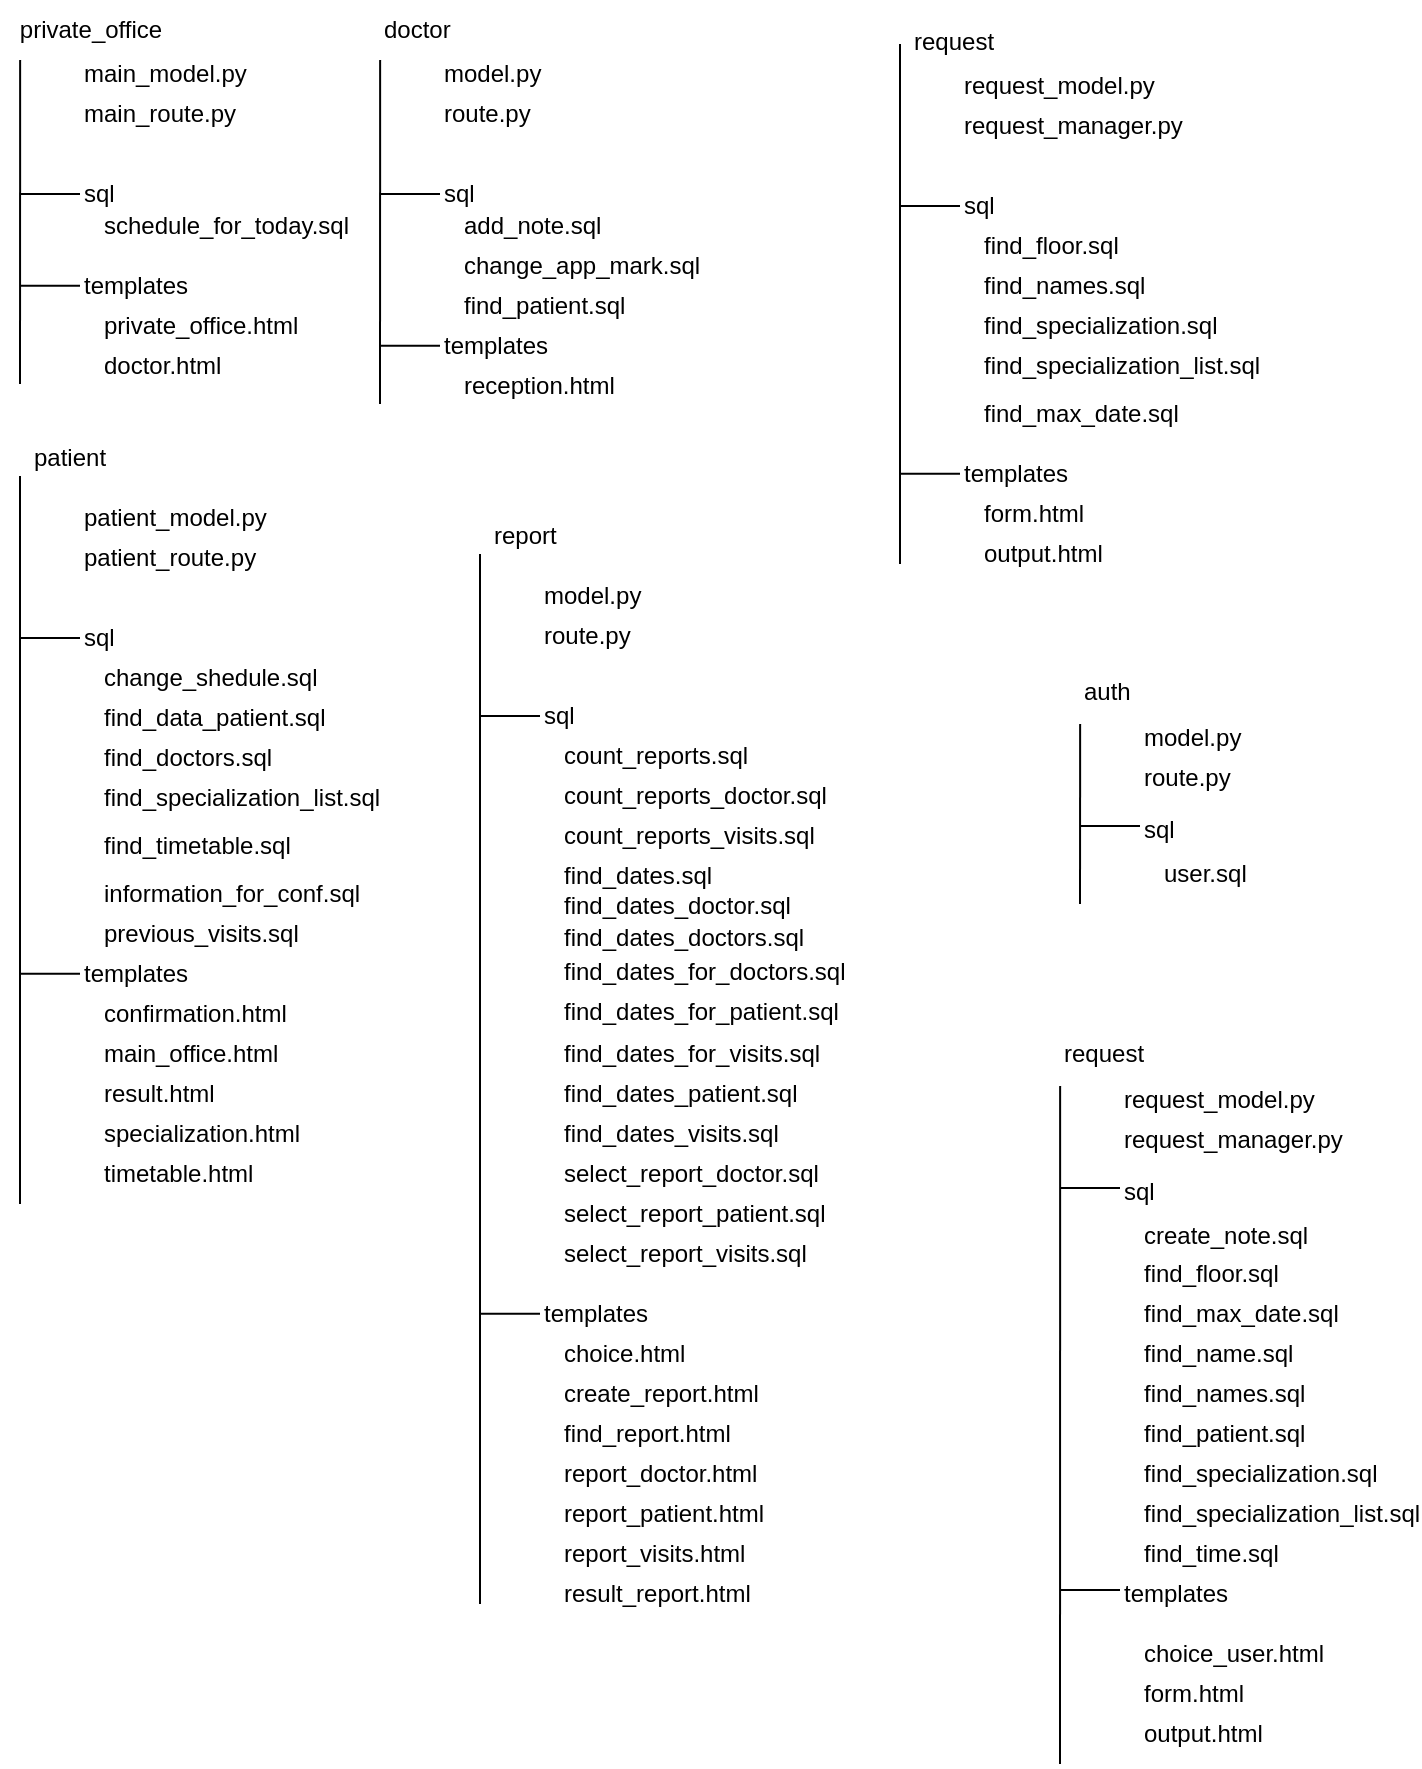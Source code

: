 <mxfile version="24.7.17">
  <diagram name="Страница — 1" id="b2QhGoErw-fwLH9SjXX8">
    <mxGraphModel dx="890" dy="428" grid="1" gridSize="10" guides="1" tooltips="1" connect="1" arrows="1" fold="1" page="1" pageScale="1" pageWidth="827" pageHeight="1169" math="0" shadow="0">
      <root>
        <mxCell id="0" />
        <mxCell id="1" parent="0" />
        <mxCell id="WtxfOhYI_u1OU4hZM9zb-1" value="private_office" style="text;html=1;align=center;verticalAlign=middle;resizable=0;points=[];autosize=1;strokeColor=none;fillColor=none;" parent="1" vertex="1">
          <mxGeometry x="30" y="78" width="90" height="30" as="geometry" />
        </mxCell>
        <mxCell id="WtxfOhYI_u1OU4hZM9zb-2" value="" style="endArrow=none;html=1;rounded=0;entryX=0.012;entryY=1.026;entryDx=0;entryDy=0;entryPerimeter=0;" parent="1" edge="1">
          <mxGeometry width="50" height="50" relative="1" as="geometry">
            <mxPoint x="40" y="270" as="sourcePoint" />
            <mxPoint x="40.08" y="108.0" as="targetPoint" />
          </mxGeometry>
        </mxCell>
        <mxCell id="WtxfOhYI_u1OU4hZM9zb-3" value="main_model.py" style="text;html=1;align=left;verticalAlign=middle;whiteSpace=wrap;rounded=0;" parent="1" vertex="1">
          <mxGeometry x="70" y="100" width="60" height="30" as="geometry" />
        </mxCell>
        <mxCell id="WtxfOhYI_u1OU4hZM9zb-4" value="main_route.py" style="text;html=1;align=left;verticalAlign=middle;whiteSpace=wrap;rounded=0;" parent="1" vertex="1">
          <mxGeometry x="70" y="120" width="60" height="30" as="geometry" />
        </mxCell>
        <mxCell id="WtxfOhYI_u1OU4hZM9zb-6" value="sql" style="text;html=1;align=left;verticalAlign=middle;whiteSpace=wrap;rounded=0;" parent="1" vertex="1">
          <mxGeometry x="70" y="160" width="60" height="30" as="geometry" />
        </mxCell>
        <mxCell id="WtxfOhYI_u1OU4hZM9zb-8" value="" style="endArrow=none;html=1;rounded=0;entryX=0;entryY=0.5;entryDx=0;entryDy=0;" parent="1" target="WtxfOhYI_u1OU4hZM9zb-6" edge="1">
          <mxGeometry width="50" height="50" relative="1" as="geometry">
            <mxPoint x="40" y="175" as="sourcePoint" />
            <mxPoint x="150" y="160" as="targetPoint" />
          </mxGeometry>
        </mxCell>
        <mxCell id="WtxfOhYI_u1OU4hZM9zb-9" value="add_note.sql" style="text;html=1;align=left;verticalAlign=middle;whiteSpace=wrap;rounded=0;" parent="1" vertex="1">
          <mxGeometry x="260" y="176" width="60" height="30" as="geometry" />
        </mxCell>
        <mxCell id="WtxfOhYI_u1OU4hZM9zb-10" value="change_app_mark.sql" style="text;html=1;align=left;verticalAlign=middle;whiteSpace=wrap;rounded=0;" parent="1" vertex="1">
          <mxGeometry x="260" y="196" width="60" height="30" as="geometry" />
        </mxCell>
        <mxCell id="WtxfOhYI_u1OU4hZM9zb-11" value="find_patient.sql" style="text;html=1;align=left;verticalAlign=middle;whiteSpace=wrap;rounded=0;" parent="1" vertex="1">
          <mxGeometry x="260" y="216" width="60" height="30" as="geometry" />
        </mxCell>
        <mxCell id="WtxfOhYI_u1OU4hZM9zb-12" value="schedule_for_today.sql" style="text;html=1;align=left;verticalAlign=middle;whiteSpace=wrap;rounded=0;" parent="1" vertex="1">
          <mxGeometry x="80" y="176" width="60" height="30" as="geometry" />
        </mxCell>
        <mxCell id="WtxfOhYI_u1OU4hZM9zb-14" value="templates" style="text;html=1;align=left;verticalAlign=middle;whiteSpace=wrap;rounded=0;" parent="1" vertex="1">
          <mxGeometry x="70" y="206" width="60" height="30" as="geometry" />
        </mxCell>
        <mxCell id="WtxfOhYI_u1OU4hZM9zb-15" value="" style="endArrow=none;html=1;rounded=0;entryX=0;entryY=0.5;entryDx=0;entryDy=0;" parent="1" edge="1">
          <mxGeometry width="50" height="50" relative="1" as="geometry">
            <mxPoint x="40" y="220.83" as="sourcePoint" />
            <mxPoint x="70" y="220.83" as="targetPoint" />
          </mxGeometry>
        </mxCell>
        <mxCell id="WtxfOhYI_u1OU4hZM9zb-16" value="private_office.html" style="text;html=1;align=left;verticalAlign=middle;whiteSpace=wrap;rounded=0;" parent="1" vertex="1">
          <mxGeometry x="80" y="226" width="60" height="30" as="geometry" />
        </mxCell>
        <mxCell id="WtxfOhYI_u1OU4hZM9zb-17" value="reception.html" style="text;html=1;align=left;verticalAlign=middle;whiteSpace=wrap;rounded=0;" parent="1" vertex="1">
          <mxGeometry x="260" y="256" width="60" height="30" as="geometry" />
        </mxCell>
        <mxCell id="3Fsom1ub5xNi20Y5iwQo-1" value="request" style="text;html=1;align=left;verticalAlign=middle;resizable=0;points=[];autosize=1;strokeColor=none;fillColor=none;" parent="1" vertex="1">
          <mxGeometry x="485" y="84" width="60" height="30" as="geometry" />
        </mxCell>
        <mxCell id="3Fsom1ub5xNi20Y5iwQo-2" value="" style="endArrow=none;html=1;rounded=0;" parent="1" edge="1">
          <mxGeometry width="50" height="50" relative="1" as="geometry">
            <mxPoint x="480" y="360" as="sourcePoint" />
            <mxPoint x="480" y="100" as="targetPoint" />
          </mxGeometry>
        </mxCell>
        <mxCell id="3Fsom1ub5xNi20Y5iwQo-3" value="request_model.py" style="text;html=1;align=left;verticalAlign=middle;whiteSpace=wrap;rounded=0;" parent="1" vertex="1">
          <mxGeometry x="510" y="106" width="60" height="30" as="geometry" />
        </mxCell>
        <mxCell id="3Fsom1ub5xNi20Y5iwQo-4" value="request_manager.py" style="text;html=1;align=left;verticalAlign=middle;whiteSpace=wrap;rounded=0;" parent="1" vertex="1">
          <mxGeometry x="510" y="126" width="60" height="30" as="geometry" />
        </mxCell>
        <mxCell id="3Fsom1ub5xNi20Y5iwQo-6" value="sql" style="text;html=1;align=left;verticalAlign=middle;whiteSpace=wrap;rounded=0;" parent="1" vertex="1">
          <mxGeometry x="510" y="166" width="60" height="30" as="geometry" />
        </mxCell>
        <mxCell id="3Fsom1ub5xNi20Y5iwQo-7" value="" style="endArrow=none;html=1;rounded=0;entryX=0;entryY=0.5;entryDx=0;entryDy=0;" parent="1" target="3Fsom1ub5xNi20Y5iwQo-6" edge="1">
          <mxGeometry width="50" height="50" relative="1" as="geometry">
            <mxPoint x="480" y="181" as="sourcePoint" />
            <mxPoint x="590" y="166" as="targetPoint" />
          </mxGeometry>
        </mxCell>
        <mxCell id="3Fsom1ub5xNi20Y5iwQo-8" value="find_floor.sql" style="text;html=1;align=left;verticalAlign=middle;whiteSpace=wrap;rounded=0;" parent="1" vertex="1">
          <mxGeometry x="520" y="186" width="60" height="30" as="geometry" />
        </mxCell>
        <mxCell id="3Fsom1ub5xNi20Y5iwQo-9" value="find_names.sql" style="text;html=1;align=left;verticalAlign=middle;whiteSpace=wrap;rounded=0;" parent="1" vertex="1">
          <mxGeometry x="520" y="206" width="60" height="30" as="geometry" />
        </mxCell>
        <mxCell id="3Fsom1ub5xNi20Y5iwQo-10" value="find_specialization.sql" style="text;html=1;align=left;verticalAlign=middle;whiteSpace=wrap;rounded=0;" parent="1" vertex="1">
          <mxGeometry x="520" y="226" width="60" height="30" as="geometry" />
        </mxCell>
        <mxCell id="3Fsom1ub5xNi20Y5iwQo-11" value="find_specialization_list.sql" style="text;html=1;align=left;verticalAlign=middle;whiteSpace=wrap;rounded=0;" parent="1" vertex="1">
          <mxGeometry x="520" y="246" width="60" height="30" as="geometry" />
        </mxCell>
        <mxCell id="3Fsom1ub5xNi20Y5iwQo-12" value="templates" style="text;html=1;align=left;verticalAlign=middle;whiteSpace=wrap;rounded=0;" parent="1" vertex="1">
          <mxGeometry x="510" y="300" width="60" height="30" as="geometry" />
        </mxCell>
        <mxCell id="3Fsom1ub5xNi20Y5iwQo-13" value="" style="endArrow=none;html=1;rounded=0;entryX=0;entryY=0.5;entryDx=0;entryDy=0;" parent="1" edge="1">
          <mxGeometry width="50" height="50" relative="1" as="geometry">
            <mxPoint x="480" y="314.83" as="sourcePoint" />
            <mxPoint x="510" y="314.83" as="targetPoint" />
          </mxGeometry>
        </mxCell>
        <mxCell id="3Fsom1ub5xNi20Y5iwQo-14" value="form.html" style="text;html=1;align=left;verticalAlign=middle;whiteSpace=wrap;rounded=0;" parent="1" vertex="1">
          <mxGeometry x="520" y="320" width="60" height="30" as="geometry" />
        </mxCell>
        <mxCell id="3Fsom1ub5xNi20Y5iwQo-15" value="output.html" style="text;html=1;align=left;verticalAlign=middle;whiteSpace=wrap;rounded=0;" parent="1" vertex="1">
          <mxGeometry x="520" y="340" width="60" height="30" as="geometry" />
        </mxCell>
        <mxCell id="3Fsom1ub5xNi20Y5iwQo-16" value="find_max_date.sql" style="text;html=1;align=left;verticalAlign=middle;whiteSpace=wrap;rounded=0;" parent="1" vertex="1">
          <mxGeometry x="520" y="270" width="60" height="30" as="geometry" />
        </mxCell>
        <mxCell id="y3Shj-SjCK9T77kXARJf-1" value="doctor.html" style="text;html=1;align=left;verticalAlign=middle;whiteSpace=wrap;rounded=0;" parent="1" vertex="1">
          <mxGeometry x="80" y="246" width="60" height="30" as="geometry" />
        </mxCell>
        <mxCell id="y3Shj-SjCK9T77kXARJf-2" value="doctor" style="text;html=1;align=left;verticalAlign=middle;resizable=0;points=[];autosize=1;strokeColor=none;fillColor=none;" parent="1" vertex="1">
          <mxGeometry x="220" y="78" width="60" height="30" as="geometry" />
        </mxCell>
        <mxCell id="y3Shj-SjCK9T77kXARJf-3" value="" style="endArrow=none;html=1;rounded=0;entryX=0.012;entryY=1.026;entryDx=0;entryDy=0;entryPerimeter=0;" parent="1" edge="1">
          <mxGeometry width="50" height="50" relative="1" as="geometry">
            <mxPoint x="220" y="280" as="sourcePoint" />
            <mxPoint x="220.08" y="108.0" as="targetPoint" />
          </mxGeometry>
        </mxCell>
        <mxCell id="y3Shj-SjCK9T77kXARJf-4" value="model.py" style="text;html=1;align=left;verticalAlign=middle;whiteSpace=wrap;rounded=0;" parent="1" vertex="1">
          <mxGeometry x="250" y="100" width="60" height="30" as="geometry" />
        </mxCell>
        <mxCell id="y3Shj-SjCK9T77kXARJf-5" value="route.py" style="text;html=1;align=left;verticalAlign=middle;whiteSpace=wrap;rounded=0;" parent="1" vertex="1">
          <mxGeometry x="250" y="120" width="60" height="30" as="geometry" />
        </mxCell>
        <mxCell id="y3Shj-SjCK9T77kXARJf-7" value="sql" style="text;html=1;align=left;verticalAlign=middle;whiteSpace=wrap;rounded=0;" parent="1" vertex="1">
          <mxGeometry x="250" y="160" width="60" height="30" as="geometry" />
        </mxCell>
        <mxCell id="y3Shj-SjCK9T77kXARJf-8" value="" style="endArrow=none;html=1;rounded=0;entryX=0;entryY=0.5;entryDx=0;entryDy=0;" parent="1" target="y3Shj-SjCK9T77kXARJf-7" edge="1">
          <mxGeometry width="50" height="50" relative="1" as="geometry">
            <mxPoint x="220" y="175" as="sourcePoint" />
            <mxPoint x="330" y="160" as="targetPoint" />
          </mxGeometry>
        </mxCell>
        <mxCell id="y3Shj-SjCK9T77kXARJf-14" value="templates" style="text;html=1;align=left;verticalAlign=middle;whiteSpace=wrap;rounded=0;" parent="1" vertex="1">
          <mxGeometry x="250" y="236" width="60" height="30" as="geometry" />
        </mxCell>
        <mxCell id="y3Shj-SjCK9T77kXARJf-15" value="" style="endArrow=none;html=1;rounded=0;entryX=0;entryY=0.5;entryDx=0;entryDy=0;" parent="1" edge="1">
          <mxGeometry width="50" height="50" relative="1" as="geometry">
            <mxPoint x="220" y="250.83" as="sourcePoint" />
            <mxPoint x="250" y="250.83" as="targetPoint" />
          </mxGeometry>
        </mxCell>
        <mxCell id="y3Shj-SjCK9T77kXARJf-17" value="patient" style="text;html=1;align=left;verticalAlign=middle;resizable=0;points=[];autosize=1;strokeColor=none;fillColor=none;" parent="1" vertex="1">
          <mxGeometry x="45" y="292" width="60" height="30" as="geometry" />
        </mxCell>
        <mxCell id="y3Shj-SjCK9T77kXARJf-18" value="" style="endArrow=none;html=1;rounded=0;" parent="1" edge="1">
          <mxGeometry width="50" height="50" relative="1" as="geometry">
            <mxPoint x="40" y="680" as="sourcePoint" />
            <mxPoint x="40" y="316" as="targetPoint" />
          </mxGeometry>
        </mxCell>
        <mxCell id="y3Shj-SjCK9T77kXARJf-19" value="patient_model.py" style="text;html=1;align=left;verticalAlign=middle;whiteSpace=wrap;rounded=0;" parent="1" vertex="1">
          <mxGeometry x="70" y="322" width="60" height="30" as="geometry" />
        </mxCell>
        <mxCell id="y3Shj-SjCK9T77kXARJf-20" value="patient_route.py" style="text;html=1;align=left;verticalAlign=middle;whiteSpace=wrap;rounded=0;" parent="1" vertex="1">
          <mxGeometry x="70" y="342" width="60" height="30" as="geometry" />
        </mxCell>
        <mxCell id="y3Shj-SjCK9T77kXARJf-22" value="sql" style="text;html=1;align=left;verticalAlign=middle;whiteSpace=wrap;rounded=0;" parent="1" vertex="1">
          <mxGeometry x="70" y="382" width="60" height="30" as="geometry" />
        </mxCell>
        <mxCell id="y3Shj-SjCK9T77kXARJf-23" value="" style="endArrow=none;html=1;rounded=0;entryX=0;entryY=0.5;entryDx=0;entryDy=0;" parent="1" target="y3Shj-SjCK9T77kXARJf-22" edge="1">
          <mxGeometry width="50" height="50" relative="1" as="geometry">
            <mxPoint x="40" y="397" as="sourcePoint" />
            <mxPoint x="150" y="382" as="targetPoint" />
          </mxGeometry>
        </mxCell>
        <mxCell id="y3Shj-SjCK9T77kXARJf-24" value="change_shedule.sql" style="text;html=1;align=left;verticalAlign=middle;whiteSpace=wrap;rounded=0;" parent="1" vertex="1">
          <mxGeometry x="80" y="402" width="60" height="30" as="geometry" />
        </mxCell>
        <mxCell id="y3Shj-SjCK9T77kXARJf-25" value="find_data_patient.sql" style="text;html=1;align=left;verticalAlign=middle;whiteSpace=wrap;rounded=0;" parent="1" vertex="1">
          <mxGeometry x="80" y="422" width="60" height="30" as="geometry" />
        </mxCell>
        <mxCell id="y3Shj-SjCK9T77kXARJf-26" value="find_doctors.sql" style="text;html=1;align=left;verticalAlign=middle;whiteSpace=wrap;rounded=0;" parent="1" vertex="1">
          <mxGeometry x="80" y="442" width="60" height="30" as="geometry" />
        </mxCell>
        <mxCell id="y3Shj-SjCK9T77kXARJf-27" value="find_specialization_list.sql" style="text;html=1;align=left;verticalAlign=middle;whiteSpace=wrap;rounded=0;" parent="1" vertex="1">
          <mxGeometry x="80" y="462" width="60" height="30" as="geometry" />
        </mxCell>
        <mxCell id="y3Shj-SjCK9T77kXARJf-28" value="templates" style="text;html=1;align=left;verticalAlign=middle;whiteSpace=wrap;rounded=0;" parent="1" vertex="1">
          <mxGeometry x="70" y="550" width="60" height="30" as="geometry" />
        </mxCell>
        <mxCell id="y3Shj-SjCK9T77kXARJf-29" value="" style="endArrow=none;html=1;rounded=0;entryX=0;entryY=0.5;entryDx=0;entryDy=0;" parent="1" edge="1">
          <mxGeometry width="50" height="50" relative="1" as="geometry">
            <mxPoint x="40" y="564.83" as="sourcePoint" />
            <mxPoint x="70" y="564.83" as="targetPoint" />
          </mxGeometry>
        </mxCell>
        <mxCell id="y3Shj-SjCK9T77kXARJf-30" value="confirmation.html" style="text;html=1;align=left;verticalAlign=middle;whiteSpace=wrap;rounded=0;" parent="1" vertex="1">
          <mxGeometry x="80" y="570" width="60" height="30" as="geometry" />
        </mxCell>
        <mxCell id="y3Shj-SjCK9T77kXARJf-31" value="main_office.html" style="text;html=1;align=left;verticalAlign=middle;whiteSpace=wrap;rounded=0;" parent="1" vertex="1">
          <mxGeometry x="80" y="590" width="60" height="30" as="geometry" />
        </mxCell>
        <mxCell id="y3Shj-SjCK9T77kXARJf-32" value="find_timetable.sql" style="text;html=1;align=left;verticalAlign=middle;whiteSpace=wrap;rounded=0;" parent="1" vertex="1">
          <mxGeometry x="80" y="486" width="60" height="30" as="geometry" />
        </mxCell>
        <mxCell id="y3Shj-SjCK9T77kXARJf-33" value="information_for_conf.sql" style="text;html=1;align=left;verticalAlign=middle;whiteSpace=wrap;rounded=0;" parent="1" vertex="1">
          <mxGeometry x="80" y="510" width="60" height="30" as="geometry" />
        </mxCell>
        <mxCell id="y3Shj-SjCK9T77kXARJf-34" value="previous_visits.sql" style="text;html=1;align=left;verticalAlign=middle;whiteSpace=wrap;rounded=0;" parent="1" vertex="1">
          <mxGeometry x="80" y="530" width="60" height="30" as="geometry" />
        </mxCell>
        <mxCell id="y3Shj-SjCK9T77kXARJf-35" value="result.html" style="text;html=1;align=left;verticalAlign=middle;whiteSpace=wrap;rounded=0;" parent="1" vertex="1">
          <mxGeometry x="80" y="610" width="60" height="30" as="geometry" />
        </mxCell>
        <mxCell id="y3Shj-SjCK9T77kXARJf-36" value="specialization.html" style="text;html=1;align=left;verticalAlign=middle;whiteSpace=wrap;rounded=0;" parent="1" vertex="1">
          <mxGeometry x="80" y="630" width="60" height="30" as="geometry" />
        </mxCell>
        <mxCell id="y3Shj-SjCK9T77kXARJf-37" value="timetable.html" style="text;html=1;align=left;verticalAlign=middle;whiteSpace=wrap;rounded=0;" parent="1" vertex="1">
          <mxGeometry x="80" y="650" width="60" height="30" as="geometry" />
        </mxCell>
        <mxCell id="Vc6HBuf8mJernXU0AR-d-1" value="report" style="text;html=1;align=left;verticalAlign=middle;resizable=0;points=[];autosize=1;strokeColor=none;fillColor=none;" parent="1" vertex="1">
          <mxGeometry x="275" y="331" width="50" height="30" as="geometry" />
        </mxCell>
        <mxCell id="Vc6HBuf8mJernXU0AR-d-2" value="" style="endArrow=none;html=1;rounded=0;" parent="1" edge="1">
          <mxGeometry width="50" height="50" relative="1" as="geometry">
            <mxPoint x="270" y="880" as="sourcePoint" />
            <mxPoint x="270" y="355" as="targetPoint" />
          </mxGeometry>
        </mxCell>
        <mxCell id="Vc6HBuf8mJernXU0AR-d-3" value="model.py" style="text;html=1;align=left;verticalAlign=middle;whiteSpace=wrap;rounded=0;" parent="1" vertex="1">
          <mxGeometry x="300" y="361" width="60" height="30" as="geometry" />
        </mxCell>
        <mxCell id="Vc6HBuf8mJernXU0AR-d-4" value="route.py" style="text;html=1;align=left;verticalAlign=middle;whiteSpace=wrap;rounded=0;" parent="1" vertex="1">
          <mxGeometry x="300" y="381" width="60" height="30" as="geometry" />
        </mxCell>
        <mxCell id="Vc6HBuf8mJernXU0AR-d-6" value="sql" style="text;html=1;align=left;verticalAlign=middle;whiteSpace=wrap;rounded=0;" parent="1" vertex="1">
          <mxGeometry x="300" y="421" width="60" height="30" as="geometry" />
        </mxCell>
        <mxCell id="Vc6HBuf8mJernXU0AR-d-7" value="" style="endArrow=none;html=1;rounded=0;entryX=0;entryY=0.5;entryDx=0;entryDy=0;" parent="1" target="Vc6HBuf8mJernXU0AR-d-6" edge="1">
          <mxGeometry width="50" height="50" relative="1" as="geometry">
            <mxPoint x="270" y="436" as="sourcePoint" />
            <mxPoint x="380" y="421" as="targetPoint" />
          </mxGeometry>
        </mxCell>
        <mxCell id="Vc6HBuf8mJernXU0AR-d-8" value="count_reports.sql" style="text;html=1;align=left;verticalAlign=middle;whiteSpace=wrap;rounded=0;" parent="1" vertex="1">
          <mxGeometry x="310" y="441" width="60" height="30" as="geometry" />
        </mxCell>
        <mxCell id="Vc6HBuf8mJernXU0AR-d-9" value="count_reports_doctor.sql" style="text;html=1;align=left;verticalAlign=middle;whiteSpace=wrap;rounded=0;" parent="1" vertex="1">
          <mxGeometry x="310" y="461" width="60" height="30" as="geometry" />
        </mxCell>
        <mxCell id="Vc6HBuf8mJernXU0AR-d-10" value="count_reports_visits.sql" style="text;html=1;align=left;verticalAlign=middle;whiteSpace=wrap;rounded=0;" parent="1" vertex="1">
          <mxGeometry x="310" y="481" width="60" height="30" as="geometry" />
        </mxCell>
        <mxCell id="Vc6HBuf8mJernXU0AR-d-11" value="find_dates.sql" style="text;html=1;align=left;verticalAlign=middle;whiteSpace=wrap;rounded=0;" parent="1" vertex="1">
          <mxGeometry x="310" y="501" width="60" height="30" as="geometry" />
        </mxCell>
        <mxCell id="Vc6HBuf8mJernXU0AR-d-12" value="templates" style="text;html=1;align=left;verticalAlign=middle;whiteSpace=wrap;rounded=0;" parent="1" vertex="1">
          <mxGeometry x="300" y="720" width="60" height="30" as="geometry" />
        </mxCell>
        <mxCell id="Vc6HBuf8mJernXU0AR-d-13" value="" style="endArrow=none;html=1;rounded=0;entryX=0;entryY=0.5;entryDx=0;entryDy=0;" parent="1" edge="1">
          <mxGeometry width="50" height="50" relative="1" as="geometry">
            <mxPoint x="270" y="734.83" as="sourcePoint" />
            <mxPoint x="300" y="734.83" as="targetPoint" />
          </mxGeometry>
        </mxCell>
        <mxCell id="Vc6HBuf8mJernXU0AR-d-14" value="choice.html" style="text;html=1;align=left;verticalAlign=middle;whiteSpace=wrap;rounded=0;" parent="1" vertex="1">
          <mxGeometry x="310" y="740" width="60" height="30" as="geometry" />
        </mxCell>
        <mxCell id="Vc6HBuf8mJernXU0AR-d-15" value="create_report.html" style="text;html=1;align=left;verticalAlign=middle;whiteSpace=wrap;rounded=0;" parent="1" vertex="1">
          <mxGeometry x="310" y="760" width="60" height="30" as="geometry" />
        </mxCell>
        <mxCell id="Vc6HBuf8mJernXU0AR-d-16" value="find_dates_doctor.sql" style="text;html=1;align=left;verticalAlign=middle;whiteSpace=wrap;rounded=0;" parent="1" vertex="1">
          <mxGeometry x="310" y="516" width="60" height="30" as="geometry" />
        </mxCell>
        <mxCell id="Vc6HBuf8mJernXU0AR-d-17" value="find_dates_for_doctors.sql" style="text;html=1;align=left;verticalAlign=middle;whiteSpace=wrap;rounded=0;" parent="1" vertex="1">
          <mxGeometry x="310" y="549" width="60" height="30" as="geometry" />
        </mxCell>
        <mxCell id="Vc6HBuf8mJernXU0AR-d-18" value="find_dates_for_patient.sql" style="text;html=1;align=left;verticalAlign=middle;whiteSpace=wrap;rounded=0;" parent="1" vertex="1">
          <mxGeometry x="310" y="569" width="60" height="30" as="geometry" />
        </mxCell>
        <mxCell id="Vc6HBuf8mJernXU0AR-d-19" value="find_report.html" style="text;html=1;align=left;verticalAlign=middle;whiteSpace=wrap;rounded=0;" parent="1" vertex="1">
          <mxGeometry x="310" y="780" width="60" height="30" as="geometry" />
        </mxCell>
        <mxCell id="Vc6HBuf8mJernXU0AR-d-20" value="report_doctor.html" style="text;html=1;align=left;verticalAlign=middle;whiteSpace=wrap;rounded=0;" parent="1" vertex="1">
          <mxGeometry x="310" y="800" width="60" height="30" as="geometry" />
        </mxCell>
        <mxCell id="Vc6HBuf8mJernXU0AR-d-22" value="find_dates_for_visits.sql" style="text;html=1;align=left;verticalAlign=middle;whiteSpace=wrap;rounded=0;" parent="1" vertex="1">
          <mxGeometry x="310" y="590" width="60" height="30" as="geometry" />
        </mxCell>
        <mxCell id="Vc6HBuf8mJernXU0AR-d-23" value="find_dates_patient.sql" style="text;html=1;align=left;verticalAlign=middle;whiteSpace=wrap;rounded=0;" parent="1" vertex="1">
          <mxGeometry x="310" y="610" width="60" height="30" as="geometry" />
        </mxCell>
        <mxCell id="Vc6HBuf8mJernXU0AR-d-24" value="find_dates_visits.sql" style="text;html=1;align=left;verticalAlign=middle;whiteSpace=wrap;rounded=0;" parent="1" vertex="1">
          <mxGeometry x="310" y="630" width="60" height="30" as="geometry" />
        </mxCell>
        <mxCell id="Vc6HBuf8mJernXU0AR-d-25" value="select_report_doctor.sql" style="text;html=1;align=left;verticalAlign=middle;whiteSpace=wrap;rounded=0;" parent="1" vertex="1">
          <mxGeometry x="310" y="650" width="60" height="30" as="geometry" />
        </mxCell>
        <mxCell id="Vc6HBuf8mJernXU0AR-d-26" value="select_report_patient.sql" style="text;html=1;align=left;verticalAlign=middle;whiteSpace=wrap;rounded=0;" parent="1" vertex="1">
          <mxGeometry x="310" y="670" width="60" height="30" as="geometry" />
        </mxCell>
        <mxCell id="Vc6HBuf8mJernXU0AR-d-27" value="select_report_visits.sql" style="text;html=1;align=left;verticalAlign=middle;whiteSpace=wrap;rounded=0;" parent="1" vertex="1">
          <mxGeometry x="310" y="690" width="60" height="30" as="geometry" />
        </mxCell>
        <mxCell id="Vc6HBuf8mJernXU0AR-d-28" value="report_patient.html" style="text;html=1;align=left;verticalAlign=middle;whiteSpace=wrap;rounded=0;" parent="1" vertex="1">
          <mxGeometry x="310" y="820" width="60" height="30" as="geometry" />
        </mxCell>
        <mxCell id="Vc6HBuf8mJernXU0AR-d-29" value="report_visits.html" style="text;html=1;align=left;verticalAlign=middle;whiteSpace=wrap;rounded=0;" parent="1" vertex="1">
          <mxGeometry x="310" y="840" width="60" height="30" as="geometry" />
        </mxCell>
        <mxCell id="Vc6HBuf8mJernXU0AR-d-30" value="result_report.html" style="text;html=1;align=left;verticalAlign=middle;whiteSpace=wrap;rounded=0;" parent="1" vertex="1">
          <mxGeometry x="310" y="860" width="60" height="30" as="geometry" />
        </mxCell>
        <mxCell id="EsRtfiuzXwzgkKv0ZOt--1" value="find_dates_doctors.sql" style="text;html=1;align=left;verticalAlign=middle;whiteSpace=wrap;rounded=0;" parent="1" vertex="1">
          <mxGeometry x="310" y="532" width="60" height="30" as="geometry" />
        </mxCell>
        <mxCell id="EsRtfiuzXwzgkKv0ZOt--2" value="" style="endArrow=none;html=1;rounded=0;entryX=0.012;entryY=1.026;entryDx=0;entryDy=0;entryPerimeter=0;" parent="1" edge="1">
          <mxGeometry width="50" height="50" relative="1" as="geometry">
            <mxPoint x="570" y="530" as="sourcePoint" />
            <mxPoint x="570.08" y="440" as="targetPoint" />
          </mxGeometry>
        </mxCell>
        <mxCell id="EsRtfiuzXwzgkKv0ZOt--3" value="model.py" style="text;html=1;align=left;verticalAlign=middle;whiteSpace=wrap;rounded=0;" parent="1" vertex="1">
          <mxGeometry x="600" y="432" width="60" height="30" as="geometry" />
        </mxCell>
        <mxCell id="EsRtfiuzXwzgkKv0ZOt--4" value="route.py" style="text;html=1;align=left;verticalAlign=middle;whiteSpace=wrap;rounded=0;" parent="1" vertex="1">
          <mxGeometry x="600" y="452" width="60" height="30" as="geometry" />
        </mxCell>
        <mxCell id="EsRtfiuzXwzgkKv0ZOt--5" value="sql" style="text;html=1;align=left;verticalAlign=middle;whiteSpace=wrap;rounded=0;" parent="1" vertex="1">
          <mxGeometry x="600" y="478" width="60" height="30" as="geometry" />
        </mxCell>
        <mxCell id="EsRtfiuzXwzgkKv0ZOt--6" value="" style="endArrow=none;html=1;rounded=0;entryX=0;entryY=0.5;entryDx=0;entryDy=0;" parent="1" edge="1">
          <mxGeometry width="50" height="50" relative="1" as="geometry">
            <mxPoint x="570" y="491" as="sourcePoint" />
            <mxPoint x="600" y="491.0" as="targetPoint" />
          </mxGeometry>
        </mxCell>
        <mxCell id="EsRtfiuzXwzgkKv0ZOt--7" value="user.sql" style="text;html=1;align=left;verticalAlign=middle;whiteSpace=wrap;rounded=0;" parent="1" vertex="1">
          <mxGeometry x="610" y="500" width="60" height="30" as="geometry" />
        </mxCell>
        <mxCell id="EsRtfiuzXwzgkKv0ZOt--12" value="auth" style="text;html=1;align=left;verticalAlign=middle;resizable=0;points=[];autosize=1;strokeColor=none;fillColor=none;" parent="1" vertex="1">
          <mxGeometry x="570" y="409" width="50" height="30" as="geometry" />
        </mxCell>
        <mxCell id="EsRtfiuzXwzgkKv0ZOt--13" value="" style="endArrow=none;html=1;rounded=0;entryX=0.012;entryY=1.026;entryDx=0;entryDy=0;entryPerimeter=0;" parent="1" edge="1">
          <mxGeometry width="50" height="50" relative="1" as="geometry">
            <mxPoint x="560" y="960" as="sourcePoint" />
            <mxPoint x="560.08" y="621" as="targetPoint" />
          </mxGeometry>
        </mxCell>
        <mxCell id="EsRtfiuzXwzgkKv0ZOt--14" value="request_model.py" style="text;html=1;align=left;verticalAlign=middle;whiteSpace=wrap;rounded=0;" parent="1" vertex="1">
          <mxGeometry x="590" y="613" width="60" height="30" as="geometry" />
        </mxCell>
        <mxCell id="EsRtfiuzXwzgkKv0ZOt--15" value="request_manager.py" style="text;html=1;align=left;verticalAlign=middle;whiteSpace=wrap;rounded=0;" parent="1" vertex="1">
          <mxGeometry x="590" y="633" width="60" height="30" as="geometry" />
        </mxCell>
        <mxCell id="EsRtfiuzXwzgkKv0ZOt--16" value="sql" style="text;html=1;align=left;verticalAlign=middle;whiteSpace=wrap;rounded=0;" parent="1" vertex="1">
          <mxGeometry x="590" y="659" width="60" height="30" as="geometry" />
        </mxCell>
        <mxCell id="EsRtfiuzXwzgkKv0ZOt--17" value="" style="endArrow=none;html=1;rounded=0;entryX=0;entryY=0.5;entryDx=0;entryDy=0;" parent="1" edge="1">
          <mxGeometry width="50" height="50" relative="1" as="geometry">
            <mxPoint x="560" y="672" as="sourcePoint" />
            <mxPoint x="590" y="672.0" as="targetPoint" />
          </mxGeometry>
        </mxCell>
        <mxCell id="EsRtfiuzXwzgkKv0ZOt--18" value="create_note.sql" style="text;html=1;align=left;verticalAlign=middle;whiteSpace=wrap;rounded=0;" parent="1" vertex="1">
          <mxGeometry x="600" y="681" width="60" height="30" as="geometry" />
        </mxCell>
        <mxCell id="EsRtfiuzXwzgkKv0ZOt--19" value="request" style="text;html=1;align=left;verticalAlign=middle;resizable=0;points=[];autosize=1;strokeColor=none;fillColor=none;" parent="1" vertex="1">
          <mxGeometry x="560" y="590" width="60" height="30" as="geometry" />
        </mxCell>
        <mxCell id="EsRtfiuzXwzgkKv0ZOt--20" value="find_floor.sql" style="text;html=1;align=left;verticalAlign=middle;whiteSpace=wrap;rounded=0;" parent="1" vertex="1">
          <mxGeometry x="600" y="700" width="60" height="30" as="geometry" />
        </mxCell>
        <mxCell id="EsRtfiuzXwzgkKv0ZOt--22" value="find_max_date.sql" style="text;html=1;align=left;verticalAlign=middle;whiteSpace=wrap;rounded=0;" parent="1" vertex="1">
          <mxGeometry x="600" y="720" width="60" height="30" as="geometry" />
        </mxCell>
        <mxCell id="EsRtfiuzXwzgkKv0ZOt--23" value="find_name.sql" style="text;html=1;align=left;verticalAlign=middle;whiteSpace=wrap;rounded=0;" parent="1" vertex="1">
          <mxGeometry x="600" y="740" width="60" height="30" as="geometry" />
        </mxCell>
        <mxCell id="EsRtfiuzXwzgkKv0ZOt--24" value="find_names.sql" style="text;html=1;align=left;verticalAlign=middle;whiteSpace=wrap;rounded=0;" parent="1" vertex="1">
          <mxGeometry x="600" y="760" width="60" height="30" as="geometry" />
        </mxCell>
        <mxCell id="EsRtfiuzXwzgkKv0ZOt--25" value="find_patient.sql" style="text;html=1;align=left;verticalAlign=middle;whiteSpace=wrap;rounded=0;" parent="1" vertex="1">
          <mxGeometry x="600" y="780" width="60" height="30" as="geometry" />
        </mxCell>
        <mxCell id="EsRtfiuzXwzgkKv0ZOt--26" value="find_specialization.sql" style="text;html=1;align=left;verticalAlign=middle;whiteSpace=wrap;rounded=0;" parent="1" vertex="1">
          <mxGeometry x="600" y="800" width="60" height="30" as="geometry" />
        </mxCell>
        <mxCell id="EsRtfiuzXwzgkKv0ZOt--27" value="find_specialization_list.sql" style="text;html=1;align=left;verticalAlign=middle;whiteSpace=wrap;rounded=0;" parent="1" vertex="1">
          <mxGeometry x="600" y="820" width="60" height="30" as="geometry" />
        </mxCell>
        <mxCell id="EsRtfiuzXwzgkKv0ZOt--28" value="find_time.sql" style="text;html=1;align=left;verticalAlign=middle;whiteSpace=wrap;rounded=0;" parent="1" vertex="1">
          <mxGeometry x="600" y="840" width="60" height="30" as="geometry" />
        </mxCell>
        <mxCell id="EsRtfiuzXwzgkKv0ZOt--29" value="templates" style="text;html=1;align=left;verticalAlign=middle;whiteSpace=wrap;rounded=0;" parent="1" vertex="1">
          <mxGeometry x="590" y="860" width="60" height="30" as="geometry" />
        </mxCell>
        <mxCell id="EsRtfiuzXwzgkKv0ZOt--30" value="" style="endArrow=none;html=1;rounded=0;entryX=0;entryY=0.5;entryDx=0;entryDy=0;" parent="1" edge="1">
          <mxGeometry width="50" height="50" relative="1" as="geometry">
            <mxPoint x="560" y="873" as="sourcePoint" />
            <mxPoint x="590" y="873.0" as="targetPoint" />
          </mxGeometry>
        </mxCell>
        <mxCell id="EsRtfiuzXwzgkKv0ZOt--31" value="choice_user.html" style="text;html=1;align=left;verticalAlign=middle;whiteSpace=wrap;rounded=0;" parent="1" vertex="1">
          <mxGeometry x="600" y="890" width="60" height="30" as="geometry" />
        </mxCell>
        <mxCell id="EsRtfiuzXwzgkKv0ZOt--32" value="form.html" style="text;html=1;align=left;verticalAlign=middle;whiteSpace=wrap;rounded=0;" parent="1" vertex="1">
          <mxGeometry x="600" y="910" width="60" height="30" as="geometry" />
        </mxCell>
        <mxCell id="EsRtfiuzXwzgkKv0ZOt--33" value="output.html" style="text;html=1;align=left;verticalAlign=middle;whiteSpace=wrap;rounded=0;" parent="1" vertex="1">
          <mxGeometry x="600" y="930" width="60" height="30" as="geometry" />
        </mxCell>
      </root>
    </mxGraphModel>
  </diagram>
</mxfile>
